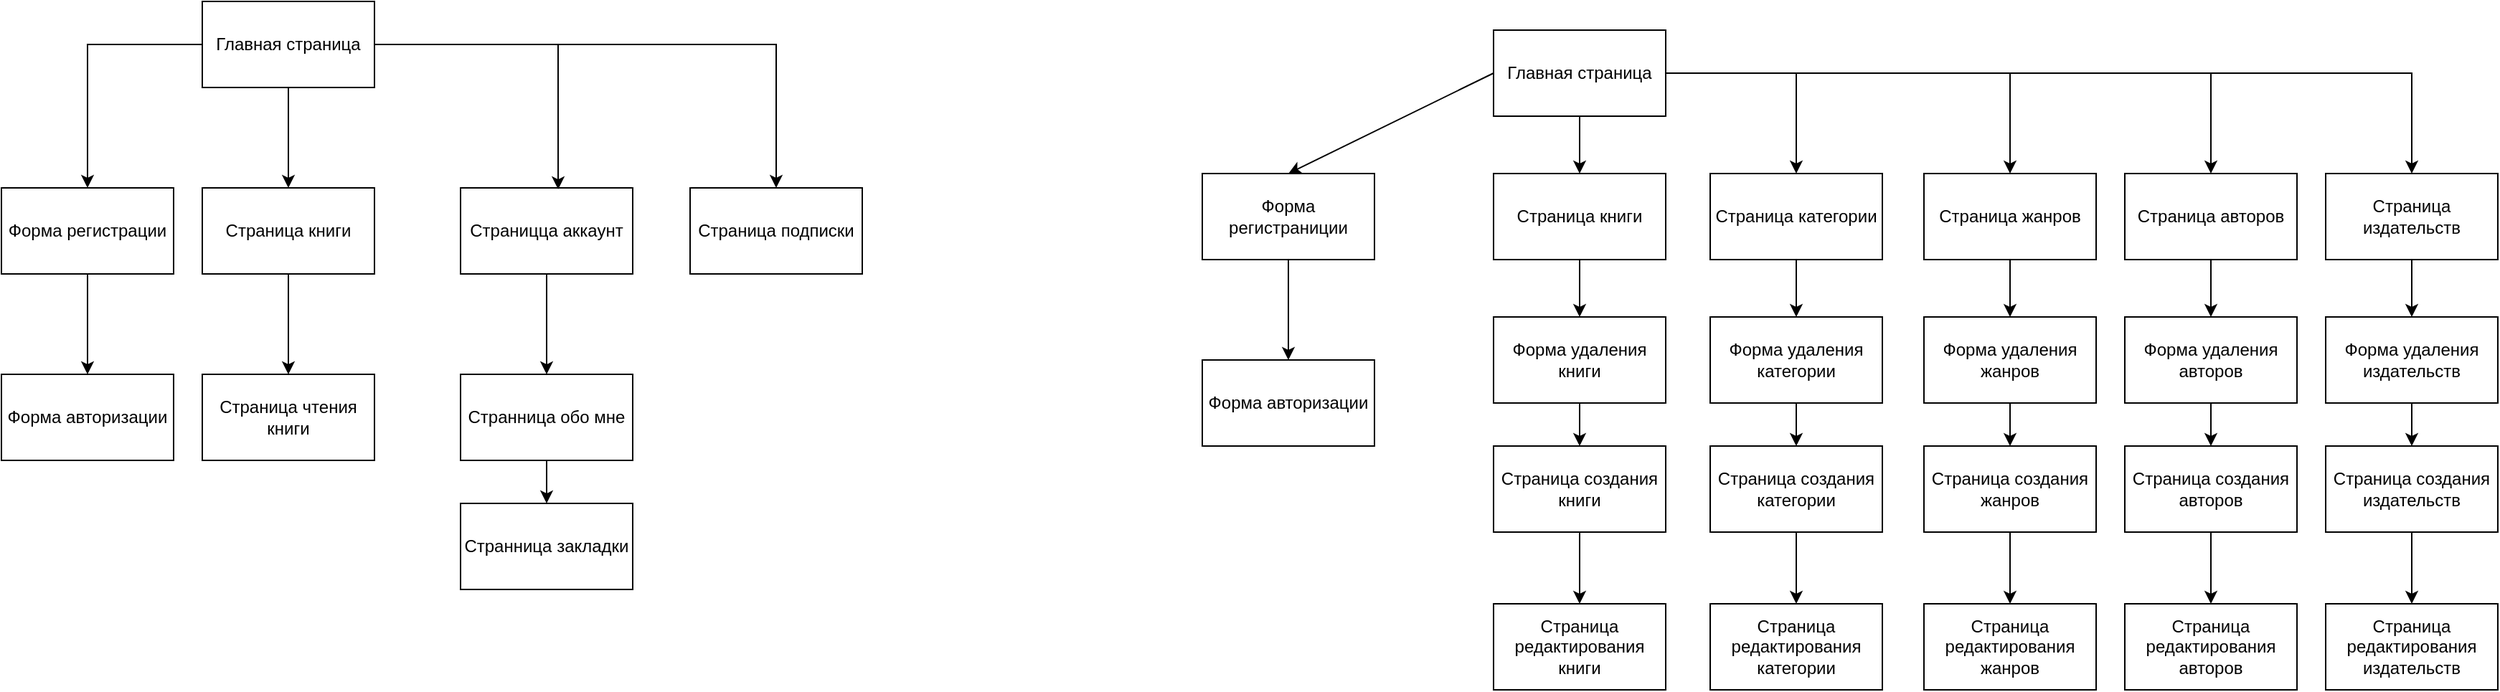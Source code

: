 <mxfile version="21.2.8" type="device">
  <diagram name="Страница 1" id="0xDSEUpRUCDkJVHBjyuL">
    <mxGraphModel dx="1707" dy="532" grid="1" gridSize="10" guides="1" tooltips="1" connect="1" arrows="1" fold="1" page="1" pageScale="1" pageWidth="827" pageHeight="1169" math="0" shadow="0">
      <root>
        <mxCell id="0" />
        <mxCell id="1" parent="0" />
        <mxCell id="73Fd0gQFirfjqIcQQ0K2-1" value="Главная страница" style="rounded=0;whiteSpace=wrap;html=1;" vertex="1" parent="1">
          <mxGeometry x="130" y="70" width="120" height="60" as="geometry" />
        </mxCell>
        <mxCell id="73Fd0gQFirfjqIcQQ0K2-2" value="Страница книги" style="rounded=0;whiteSpace=wrap;html=1;" vertex="1" parent="1">
          <mxGeometry x="130" y="200" width="120" height="60" as="geometry" />
        </mxCell>
        <mxCell id="73Fd0gQFirfjqIcQQ0K2-3" value="Форма регистрации" style="rounded=0;whiteSpace=wrap;html=1;" vertex="1" parent="1">
          <mxGeometry x="-10" y="200" width="120" height="60" as="geometry" />
        </mxCell>
        <mxCell id="73Fd0gQFirfjqIcQQ0K2-4" value="Страница чтения книги" style="rounded=0;whiteSpace=wrap;html=1;" vertex="1" parent="1">
          <mxGeometry x="130" y="330" width="120" height="60" as="geometry" />
        </mxCell>
        <mxCell id="73Fd0gQFirfjqIcQQ0K2-5" value="Форма авторизации" style="rounded=0;whiteSpace=wrap;html=1;" vertex="1" parent="1">
          <mxGeometry x="-10" y="330" width="120" height="60" as="geometry" />
        </mxCell>
        <mxCell id="73Fd0gQFirfjqIcQQ0K2-6" value="Странница обо мне" style="rounded=0;whiteSpace=wrap;html=1;" vertex="1" parent="1">
          <mxGeometry x="310" y="330" width="120" height="60" as="geometry" />
        </mxCell>
        <mxCell id="73Fd0gQFirfjqIcQQ0K2-7" value="Страницца аккаунт" style="rounded=0;whiteSpace=wrap;html=1;" vertex="1" parent="1">
          <mxGeometry x="310" y="200" width="120" height="60" as="geometry" />
        </mxCell>
        <mxCell id="73Fd0gQFirfjqIcQQ0K2-8" value="" style="endArrow=classic;html=1;rounded=0;exitX=0;exitY=0.5;exitDx=0;exitDy=0;entryX=0.5;entryY=0;entryDx=0;entryDy=0;edgeStyle=orthogonalEdgeStyle;" edge="1" parent="1" source="73Fd0gQFirfjqIcQQ0K2-1" target="73Fd0gQFirfjqIcQQ0K2-3">
          <mxGeometry width="50" height="50" relative="1" as="geometry">
            <mxPoint x="390" y="300" as="sourcePoint" />
            <mxPoint x="440" y="250" as="targetPoint" />
          </mxGeometry>
        </mxCell>
        <mxCell id="73Fd0gQFirfjqIcQQ0K2-9" value="" style="endArrow=none;startArrow=classic;html=1;rounded=0;exitX=0.5;exitY=0;exitDx=0;exitDy=0;entryX=0.5;entryY=1;entryDx=0;entryDy=0;startFill=1;endFill=0;" edge="1" parent="1" source="73Fd0gQFirfjqIcQQ0K2-5" target="73Fd0gQFirfjqIcQQ0K2-3">
          <mxGeometry width="50" height="50" relative="1" as="geometry">
            <mxPoint x="390" y="300" as="sourcePoint" />
            <mxPoint x="440" y="250" as="targetPoint" />
          </mxGeometry>
        </mxCell>
        <mxCell id="73Fd0gQFirfjqIcQQ0K2-10" value="" style="endArrow=classic;html=1;rounded=0;exitX=0.5;exitY=1;exitDx=0;exitDy=0;entryX=0.5;entryY=0;entryDx=0;entryDy=0;" edge="1" parent="1" source="73Fd0gQFirfjqIcQQ0K2-1" target="73Fd0gQFirfjqIcQQ0K2-2">
          <mxGeometry width="50" height="50" relative="1" as="geometry">
            <mxPoint x="390" y="300" as="sourcePoint" />
            <mxPoint x="440" y="250" as="targetPoint" />
          </mxGeometry>
        </mxCell>
        <mxCell id="73Fd0gQFirfjqIcQQ0K2-11" value="" style="endArrow=classic;html=1;rounded=0;exitX=0.5;exitY=1;exitDx=0;exitDy=0;entryX=0.5;entryY=0;entryDx=0;entryDy=0;" edge="1" parent="1" source="73Fd0gQFirfjqIcQQ0K2-2" target="73Fd0gQFirfjqIcQQ0K2-4">
          <mxGeometry width="50" height="50" relative="1" as="geometry">
            <mxPoint x="390" y="300" as="sourcePoint" />
            <mxPoint x="440" y="250" as="targetPoint" />
          </mxGeometry>
        </mxCell>
        <mxCell id="73Fd0gQFirfjqIcQQ0K2-12" value="Странница закладки" style="rounded=0;whiteSpace=wrap;html=1;" vertex="1" parent="1">
          <mxGeometry x="310" y="420" width="120" height="60" as="geometry" />
        </mxCell>
        <mxCell id="73Fd0gQFirfjqIcQQ0K2-13" value="" style="endArrow=classic;html=1;rounded=0;exitX=0.5;exitY=1;exitDx=0;exitDy=0;entryX=0.5;entryY=0;entryDx=0;entryDy=0;" edge="1" parent="1" source="73Fd0gQFirfjqIcQQ0K2-6" target="73Fd0gQFirfjqIcQQ0K2-12">
          <mxGeometry width="50" height="50" relative="1" as="geometry">
            <mxPoint x="390" y="300" as="sourcePoint" />
            <mxPoint x="440" y="250" as="targetPoint" />
          </mxGeometry>
        </mxCell>
        <mxCell id="73Fd0gQFirfjqIcQQ0K2-14" value="" style="endArrow=classic;html=1;rounded=0;exitX=0.5;exitY=1;exitDx=0;exitDy=0;entryX=0.5;entryY=0;entryDx=0;entryDy=0;" edge="1" parent="1" source="73Fd0gQFirfjqIcQQ0K2-7" target="73Fd0gQFirfjqIcQQ0K2-6">
          <mxGeometry width="50" height="50" relative="1" as="geometry">
            <mxPoint x="390" y="300" as="sourcePoint" />
            <mxPoint x="440" y="250" as="targetPoint" />
          </mxGeometry>
        </mxCell>
        <mxCell id="73Fd0gQFirfjqIcQQ0K2-15" value="" style="endArrow=classic;html=1;rounded=0;exitX=1;exitY=0.5;exitDx=0;exitDy=0;entryX=0.567;entryY=0.017;entryDx=0;entryDy=0;entryPerimeter=0;edgeStyle=orthogonalEdgeStyle;" edge="1" parent="1" source="73Fd0gQFirfjqIcQQ0K2-1" target="73Fd0gQFirfjqIcQQ0K2-7">
          <mxGeometry width="50" height="50" relative="1" as="geometry">
            <mxPoint x="390" y="300" as="sourcePoint" />
            <mxPoint x="440" y="250" as="targetPoint" />
          </mxGeometry>
        </mxCell>
        <mxCell id="73Fd0gQFirfjqIcQQ0K2-16" value="Страница подписки" style="rounded=0;whiteSpace=wrap;html=1;" vertex="1" parent="1">
          <mxGeometry x="470" y="200" width="120" height="60" as="geometry" />
        </mxCell>
        <mxCell id="73Fd0gQFirfjqIcQQ0K2-17" value="" style="endArrow=classic;html=1;rounded=0;exitX=1;exitY=0.5;exitDx=0;exitDy=0;entryX=0.5;entryY=0;entryDx=0;entryDy=0;edgeStyle=orthogonalEdgeStyle;" edge="1" parent="1" source="73Fd0gQFirfjqIcQQ0K2-1" target="73Fd0gQFirfjqIcQQ0K2-16">
          <mxGeometry width="50" height="50" relative="1" as="geometry">
            <mxPoint x="390" y="300" as="sourcePoint" />
            <mxPoint x="440" y="250" as="targetPoint" />
          </mxGeometry>
        </mxCell>
        <mxCell id="73Fd0gQFirfjqIcQQ0K2-18" value="Страница редактирования книги" style="rounded=0;whiteSpace=wrap;html=1;" vertex="1" parent="1">
          <mxGeometry x="1030" y="490" width="120" height="60" as="geometry" />
        </mxCell>
        <mxCell id="73Fd0gQFirfjqIcQQ0K2-19" value="Страница создания книги" style="rounded=0;whiteSpace=wrap;html=1;" vertex="1" parent="1">
          <mxGeometry x="1030" y="380" width="120" height="60" as="geometry" />
        </mxCell>
        <mxCell id="73Fd0gQFirfjqIcQQ0K2-20" value="Страница книги" style="rounded=0;whiteSpace=wrap;html=1;" vertex="1" parent="1">
          <mxGeometry x="1030" y="190" width="120" height="60" as="geometry" />
        </mxCell>
        <mxCell id="73Fd0gQFirfjqIcQQ0K2-21" value="Форма авторизации" style="rounded=0;whiteSpace=wrap;html=1;" vertex="1" parent="1">
          <mxGeometry x="827" y="320" width="120" height="60" as="geometry" />
        </mxCell>
        <mxCell id="73Fd0gQFirfjqIcQQ0K2-22" value="Форма регистраниции" style="rounded=0;whiteSpace=wrap;html=1;" vertex="1" parent="1">
          <mxGeometry x="827" y="190" width="120" height="60" as="geometry" />
        </mxCell>
        <mxCell id="73Fd0gQFirfjqIcQQ0K2-23" value="Главная страница" style="rounded=0;whiteSpace=wrap;html=1;" vertex="1" parent="1">
          <mxGeometry x="1030" y="90" width="120" height="60" as="geometry" />
        </mxCell>
        <mxCell id="73Fd0gQFirfjqIcQQ0K2-24" value="" style="endArrow=classic;html=1;rounded=0;exitX=0.5;exitY=1;exitDx=0;exitDy=0;entryX=0.5;entryY=0;entryDx=0;entryDy=0;" edge="1" parent="1" source="73Fd0gQFirfjqIcQQ0K2-22" target="73Fd0gQFirfjqIcQQ0K2-21">
          <mxGeometry width="50" height="50" relative="1" as="geometry">
            <mxPoint x="940" y="310" as="sourcePoint" />
            <mxPoint x="990" y="260" as="targetPoint" />
          </mxGeometry>
        </mxCell>
        <mxCell id="73Fd0gQFirfjqIcQQ0K2-25" value="" style="endArrow=classic;html=1;rounded=0;exitX=0;exitY=0.5;exitDx=0;exitDy=0;entryX=0.5;entryY=0;entryDx=0;entryDy=0;" edge="1" parent="1" source="73Fd0gQFirfjqIcQQ0K2-23" target="73Fd0gQFirfjqIcQQ0K2-22">
          <mxGeometry width="50" height="50" relative="1" as="geometry">
            <mxPoint x="940" y="310" as="sourcePoint" />
            <mxPoint x="990" y="260" as="targetPoint" />
          </mxGeometry>
        </mxCell>
        <mxCell id="73Fd0gQFirfjqIcQQ0K2-26" value="" style="endArrow=classic;html=1;rounded=0;entryX=0.5;entryY=0;entryDx=0;entryDy=0;exitX=0.5;exitY=1;exitDx=0;exitDy=0;" edge="1" parent="1" source="73Fd0gQFirfjqIcQQ0K2-20" target="73Fd0gQFirfjqIcQQ0K2-35">
          <mxGeometry width="50" height="50" relative="1" as="geometry">
            <mxPoint x="940" y="290" as="sourcePoint" />
            <mxPoint x="990" y="240" as="targetPoint" />
          </mxGeometry>
        </mxCell>
        <mxCell id="73Fd0gQFirfjqIcQQ0K2-27" value="" style="endArrow=classic;html=1;rounded=0;entryX=0.5;entryY=0;entryDx=0;entryDy=0;exitX=0.5;exitY=1;exitDx=0;exitDy=0;" edge="1" parent="1" source="73Fd0gQFirfjqIcQQ0K2-23" target="73Fd0gQFirfjqIcQQ0K2-20">
          <mxGeometry width="50" height="50" relative="1" as="geometry">
            <mxPoint x="940" y="290" as="sourcePoint" />
            <mxPoint x="990" y="240" as="targetPoint" />
          </mxGeometry>
        </mxCell>
        <mxCell id="73Fd0gQFirfjqIcQQ0K2-28" value="" style="endArrow=classic;html=1;rounded=0;entryX=0.5;entryY=0;entryDx=0;entryDy=0;exitX=0.5;exitY=1;exitDx=0;exitDy=0;" edge="1" parent="1" source="73Fd0gQFirfjqIcQQ0K2-19" target="73Fd0gQFirfjqIcQQ0K2-18">
          <mxGeometry width="50" height="50" relative="1" as="geometry">
            <mxPoint x="1100" y="340" as="sourcePoint" />
            <mxPoint x="1100" y="390" as="targetPoint" />
          </mxGeometry>
        </mxCell>
        <mxCell id="73Fd0gQFirfjqIcQQ0K2-35" value="Форма удаления книги" style="rounded=0;whiteSpace=wrap;html=1;" vertex="1" parent="1">
          <mxGeometry x="1030" y="290" width="120" height="60" as="geometry" />
        </mxCell>
        <mxCell id="73Fd0gQFirfjqIcQQ0K2-36" value="" style="endArrow=classic;html=1;rounded=0;exitX=0.5;exitY=1;exitDx=0;exitDy=0;entryX=0.5;entryY=0;entryDx=0;entryDy=0;" edge="1" parent="1" source="73Fd0gQFirfjqIcQQ0K2-35" target="73Fd0gQFirfjqIcQQ0K2-19">
          <mxGeometry width="50" height="50" relative="1" as="geometry">
            <mxPoint x="1140" y="380" as="sourcePoint" />
            <mxPoint x="1190" y="330" as="targetPoint" />
          </mxGeometry>
        </mxCell>
        <mxCell id="73Fd0gQFirfjqIcQQ0K2-53" value="Страница редактирования категории" style="rounded=0;whiteSpace=wrap;html=1;" vertex="1" parent="1">
          <mxGeometry x="1181" y="490" width="120" height="60" as="geometry" />
        </mxCell>
        <mxCell id="73Fd0gQFirfjqIcQQ0K2-54" value="Страница создания категории" style="rounded=0;whiteSpace=wrap;html=1;" vertex="1" parent="1">
          <mxGeometry x="1181" y="380" width="120" height="60" as="geometry" />
        </mxCell>
        <mxCell id="73Fd0gQFirfjqIcQQ0K2-55" value="Страница категории" style="rounded=0;whiteSpace=wrap;html=1;" vertex="1" parent="1">
          <mxGeometry x="1181" y="190" width="120" height="60" as="geometry" />
        </mxCell>
        <mxCell id="73Fd0gQFirfjqIcQQ0K2-56" value="" style="endArrow=classic;html=1;rounded=0;entryX=0.5;entryY=0;entryDx=0;entryDy=0;exitX=0.5;exitY=1;exitDx=0;exitDy=0;" edge="1" parent="1" source="73Fd0gQFirfjqIcQQ0K2-55" target="73Fd0gQFirfjqIcQQ0K2-59">
          <mxGeometry width="50" height="50" relative="1" as="geometry">
            <mxPoint x="1091" y="290" as="sourcePoint" />
            <mxPoint x="1141" y="240" as="targetPoint" />
          </mxGeometry>
        </mxCell>
        <mxCell id="73Fd0gQFirfjqIcQQ0K2-57" value="" style="endArrow=classic;html=1;rounded=0;entryX=0.5;entryY=0;entryDx=0;entryDy=0;exitX=1;exitY=0.5;exitDx=0;exitDy=0;edgeStyle=orthogonalEdgeStyle;" edge="1" parent="1" target="73Fd0gQFirfjqIcQQ0K2-55" source="73Fd0gQFirfjqIcQQ0K2-23">
          <mxGeometry width="50" height="50" relative="1" as="geometry">
            <mxPoint x="1241" y="150" as="sourcePoint" />
            <mxPoint x="1141" y="240" as="targetPoint" />
          </mxGeometry>
        </mxCell>
        <mxCell id="73Fd0gQFirfjqIcQQ0K2-58" value="" style="endArrow=classic;html=1;rounded=0;entryX=0.5;entryY=0;entryDx=0;entryDy=0;exitX=0.5;exitY=1;exitDx=0;exitDy=0;" edge="1" parent="1" source="73Fd0gQFirfjqIcQQ0K2-54" target="73Fd0gQFirfjqIcQQ0K2-53">
          <mxGeometry width="50" height="50" relative="1" as="geometry">
            <mxPoint x="1251" y="340" as="sourcePoint" />
            <mxPoint x="1251" y="390" as="targetPoint" />
          </mxGeometry>
        </mxCell>
        <mxCell id="73Fd0gQFirfjqIcQQ0K2-59" value="Форма удаления категории" style="rounded=0;whiteSpace=wrap;html=1;" vertex="1" parent="1">
          <mxGeometry x="1181" y="290" width="120" height="60" as="geometry" />
        </mxCell>
        <mxCell id="73Fd0gQFirfjqIcQQ0K2-60" value="" style="endArrow=classic;html=1;rounded=0;exitX=0.5;exitY=1;exitDx=0;exitDy=0;entryX=0.5;entryY=0;entryDx=0;entryDy=0;" edge="1" parent="1" source="73Fd0gQFirfjqIcQQ0K2-59" target="73Fd0gQFirfjqIcQQ0K2-54">
          <mxGeometry width="50" height="50" relative="1" as="geometry">
            <mxPoint x="1291" y="380" as="sourcePoint" />
            <mxPoint x="1341" y="330" as="targetPoint" />
          </mxGeometry>
        </mxCell>
        <mxCell id="73Fd0gQFirfjqIcQQ0K2-61" value="Страница редактирования жанров" style="rounded=0;whiteSpace=wrap;html=1;" vertex="1" parent="1">
          <mxGeometry x="1330" y="490" width="120" height="60" as="geometry" />
        </mxCell>
        <mxCell id="73Fd0gQFirfjqIcQQ0K2-62" value="Страница создания жанров" style="rounded=0;whiteSpace=wrap;html=1;" vertex="1" parent="1">
          <mxGeometry x="1330" y="380" width="120" height="60" as="geometry" />
        </mxCell>
        <mxCell id="73Fd0gQFirfjqIcQQ0K2-63" value="Страница жанров" style="rounded=0;whiteSpace=wrap;html=1;" vertex="1" parent="1">
          <mxGeometry x="1330" y="190" width="120" height="60" as="geometry" />
        </mxCell>
        <mxCell id="73Fd0gQFirfjqIcQQ0K2-64" value="" style="endArrow=classic;html=1;rounded=0;entryX=0.5;entryY=0;entryDx=0;entryDy=0;exitX=0.5;exitY=1;exitDx=0;exitDy=0;" edge="1" parent="1" source="73Fd0gQFirfjqIcQQ0K2-63" target="73Fd0gQFirfjqIcQQ0K2-67">
          <mxGeometry width="50" height="50" relative="1" as="geometry">
            <mxPoint x="1240" y="290" as="sourcePoint" />
            <mxPoint x="1290" y="240" as="targetPoint" />
          </mxGeometry>
        </mxCell>
        <mxCell id="73Fd0gQFirfjqIcQQ0K2-65" value="" style="endArrow=classic;html=1;rounded=0;entryX=0.5;entryY=0;entryDx=0;entryDy=0;exitX=1;exitY=0.5;exitDx=0;exitDy=0;edgeStyle=orthogonalEdgeStyle;" edge="1" parent="1" target="73Fd0gQFirfjqIcQQ0K2-63" source="73Fd0gQFirfjqIcQQ0K2-23">
          <mxGeometry width="50" height="50" relative="1" as="geometry">
            <mxPoint x="1390" y="150" as="sourcePoint" />
            <mxPoint x="1290" y="240" as="targetPoint" />
          </mxGeometry>
        </mxCell>
        <mxCell id="73Fd0gQFirfjqIcQQ0K2-66" value="" style="endArrow=classic;html=1;rounded=0;entryX=0.5;entryY=0;entryDx=0;entryDy=0;exitX=0.5;exitY=1;exitDx=0;exitDy=0;" edge="1" parent="1" source="73Fd0gQFirfjqIcQQ0K2-62" target="73Fd0gQFirfjqIcQQ0K2-61">
          <mxGeometry width="50" height="50" relative="1" as="geometry">
            <mxPoint x="1400" y="340" as="sourcePoint" />
            <mxPoint x="1400" y="390" as="targetPoint" />
          </mxGeometry>
        </mxCell>
        <mxCell id="73Fd0gQFirfjqIcQQ0K2-67" value="Форма удаления жанров" style="rounded=0;whiteSpace=wrap;html=1;" vertex="1" parent="1">
          <mxGeometry x="1330" y="290" width="120" height="60" as="geometry" />
        </mxCell>
        <mxCell id="73Fd0gQFirfjqIcQQ0K2-68" value="" style="endArrow=classic;html=1;rounded=0;exitX=0.5;exitY=1;exitDx=0;exitDy=0;entryX=0.5;entryY=0;entryDx=0;entryDy=0;" edge="1" parent="1" source="73Fd0gQFirfjqIcQQ0K2-67" target="73Fd0gQFirfjqIcQQ0K2-62">
          <mxGeometry width="50" height="50" relative="1" as="geometry">
            <mxPoint x="1440" y="380" as="sourcePoint" />
            <mxPoint x="1490" y="330" as="targetPoint" />
          </mxGeometry>
        </mxCell>
        <mxCell id="73Fd0gQFirfjqIcQQ0K2-69" value="Страница редактирования авторов" style="rounded=0;whiteSpace=wrap;html=1;" vertex="1" parent="1">
          <mxGeometry x="1470" y="490" width="120" height="60" as="geometry" />
        </mxCell>
        <mxCell id="73Fd0gQFirfjqIcQQ0K2-70" value="Страница создания авторов" style="rounded=0;whiteSpace=wrap;html=1;" vertex="1" parent="1">
          <mxGeometry x="1470" y="380" width="120" height="60" as="geometry" />
        </mxCell>
        <mxCell id="73Fd0gQFirfjqIcQQ0K2-71" value="Страница авторов" style="rounded=0;whiteSpace=wrap;html=1;" vertex="1" parent="1">
          <mxGeometry x="1470" y="190" width="120" height="60" as="geometry" />
        </mxCell>
        <mxCell id="73Fd0gQFirfjqIcQQ0K2-72" value="" style="endArrow=classic;html=1;rounded=0;entryX=0.5;entryY=0;entryDx=0;entryDy=0;exitX=0.5;exitY=1;exitDx=0;exitDy=0;" edge="1" parent="1" source="73Fd0gQFirfjqIcQQ0K2-71" target="73Fd0gQFirfjqIcQQ0K2-75">
          <mxGeometry width="50" height="50" relative="1" as="geometry">
            <mxPoint x="1380" y="290" as="sourcePoint" />
            <mxPoint x="1430" y="240" as="targetPoint" />
          </mxGeometry>
        </mxCell>
        <mxCell id="73Fd0gQFirfjqIcQQ0K2-73" value="" style="endArrow=classic;html=1;rounded=0;entryX=0.5;entryY=0;entryDx=0;entryDy=0;exitX=1;exitY=0.5;exitDx=0;exitDy=0;edgeStyle=orthogonalEdgeStyle;" edge="1" parent="1" target="73Fd0gQFirfjqIcQQ0K2-71" source="73Fd0gQFirfjqIcQQ0K2-23">
          <mxGeometry width="50" height="50" relative="1" as="geometry">
            <mxPoint x="1530" y="150" as="sourcePoint" />
            <mxPoint x="1430" y="240" as="targetPoint" />
          </mxGeometry>
        </mxCell>
        <mxCell id="73Fd0gQFirfjqIcQQ0K2-74" value="" style="endArrow=classic;html=1;rounded=0;entryX=0.5;entryY=0;entryDx=0;entryDy=0;exitX=0.5;exitY=1;exitDx=0;exitDy=0;" edge="1" parent="1" source="73Fd0gQFirfjqIcQQ0K2-70" target="73Fd0gQFirfjqIcQQ0K2-69">
          <mxGeometry width="50" height="50" relative="1" as="geometry">
            <mxPoint x="1540" y="340" as="sourcePoint" />
            <mxPoint x="1540" y="390" as="targetPoint" />
          </mxGeometry>
        </mxCell>
        <mxCell id="73Fd0gQFirfjqIcQQ0K2-75" value="Форма удаления авторов" style="rounded=0;whiteSpace=wrap;html=1;" vertex="1" parent="1">
          <mxGeometry x="1470" y="290" width="120" height="60" as="geometry" />
        </mxCell>
        <mxCell id="73Fd0gQFirfjqIcQQ0K2-76" value="" style="endArrow=classic;html=1;rounded=0;exitX=0.5;exitY=1;exitDx=0;exitDy=0;entryX=0.5;entryY=0;entryDx=0;entryDy=0;" edge="1" parent="1" source="73Fd0gQFirfjqIcQQ0K2-75" target="73Fd0gQFirfjqIcQQ0K2-70">
          <mxGeometry width="50" height="50" relative="1" as="geometry">
            <mxPoint x="1580" y="380" as="sourcePoint" />
            <mxPoint x="1630" y="330" as="targetPoint" />
          </mxGeometry>
        </mxCell>
        <mxCell id="73Fd0gQFirfjqIcQQ0K2-77" value="Страница редактирования издательств" style="rounded=0;whiteSpace=wrap;html=1;" vertex="1" parent="1">
          <mxGeometry x="1610" y="490" width="120" height="60" as="geometry" />
        </mxCell>
        <mxCell id="73Fd0gQFirfjqIcQQ0K2-78" value="Страница создания издательств" style="rounded=0;whiteSpace=wrap;html=1;" vertex="1" parent="1">
          <mxGeometry x="1610" y="380" width="120" height="60" as="geometry" />
        </mxCell>
        <mxCell id="73Fd0gQFirfjqIcQQ0K2-79" value="Страница издательств" style="rounded=0;whiteSpace=wrap;html=1;" vertex="1" parent="1">
          <mxGeometry x="1610" y="190" width="120" height="60" as="geometry" />
        </mxCell>
        <mxCell id="73Fd0gQFirfjqIcQQ0K2-80" value="" style="endArrow=classic;html=1;rounded=0;entryX=0.5;entryY=0;entryDx=0;entryDy=0;exitX=0.5;exitY=1;exitDx=0;exitDy=0;" edge="1" parent="1" source="73Fd0gQFirfjqIcQQ0K2-79" target="73Fd0gQFirfjqIcQQ0K2-82">
          <mxGeometry width="50" height="50" relative="1" as="geometry">
            <mxPoint x="1520" y="290" as="sourcePoint" />
            <mxPoint x="1570" y="240" as="targetPoint" />
          </mxGeometry>
        </mxCell>
        <mxCell id="73Fd0gQFirfjqIcQQ0K2-81" value="" style="endArrow=classic;html=1;rounded=0;entryX=0.5;entryY=0;entryDx=0;entryDy=0;exitX=0.5;exitY=1;exitDx=0;exitDy=0;" edge="1" parent="1" source="73Fd0gQFirfjqIcQQ0K2-78" target="73Fd0gQFirfjqIcQQ0K2-77">
          <mxGeometry width="50" height="50" relative="1" as="geometry">
            <mxPoint x="1680" y="340" as="sourcePoint" />
            <mxPoint x="1680" y="390" as="targetPoint" />
          </mxGeometry>
        </mxCell>
        <mxCell id="73Fd0gQFirfjqIcQQ0K2-82" value="Форма удаления издательств" style="rounded=0;whiteSpace=wrap;html=1;" vertex="1" parent="1">
          <mxGeometry x="1610" y="290" width="120" height="60" as="geometry" />
        </mxCell>
        <mxCell id="73Fd0gQFirfjqIcQQ0K2-83" value="" style="endArrow=classic;html=1;rounded=0;exitX=0.5;exitY=1;exitDx=0;exitDy=0;entryX=0.5;entryY=0;entryDx=0;entryDy=0;" edge="1" parent="1" source="73Fd0gQFirfjqIcQQ0K2-82" target="73Fd0gQFirfjqIcQQ0K2-78">
          <mxGeometry width="50" height="50" relative="1" as="geometry">
            <mxPoint x="1720" y="380" as="sourcePoint" />
            <mxPoint x="1770" y="330" as="targetPoint" />
          </mxGeometry>
        </mxCell>
        <mxCell id="73Fd0gQFirfjqIcQQ0K2-84" value="" style="endArrow=classic;html=1;rounded=0;exitX=1;exitY=0.5;exitDx=0;exitDy=0;entryX=0.5;entryY=0;entryDx=0;entryDy=0;edgeStyle=orthogonalEdgeStyle;" edge="1" parent="1" source="73Fd0gQFirfjqIcQQ0K2-23" target="73Fd0gQFirfjqIcQQ0K2-79">
          <mxGeometry width="50" height="50" relative="1" as="geometry">
            <mxPoint x="1540" y="380" as="sourcePoint" />
            <mxPoint x="1590" y="330" as="targetPoint" />
          </mxGeometry>
        </mxCell>
      </root>
    </mxGraphModel>
  </diagram>
</mxfile>
